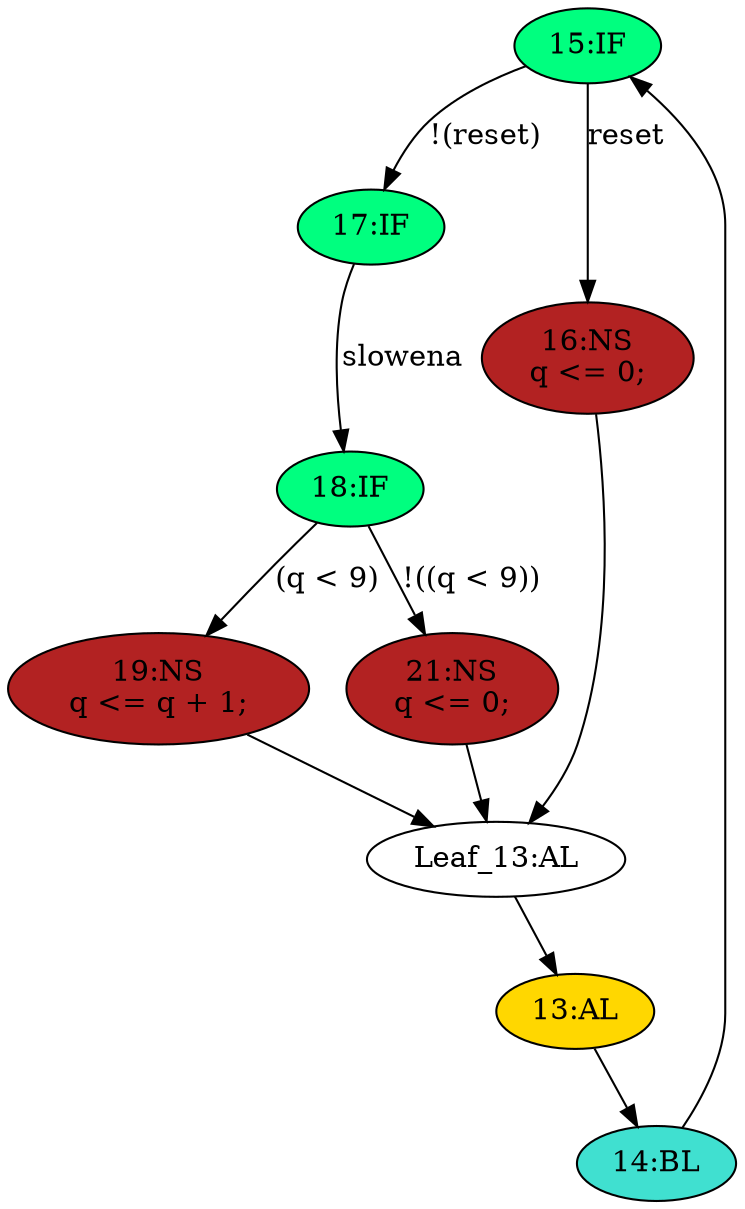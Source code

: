 strict digraph "compose( ,  )" {
	node [label="\N"];
	"15:IF"	[ast="<pyverilog.vparser.ast.IfStatement object at 0x7f7563177390>",
		fillcolor=springgreen,
		label="15:IF",
		statements="[]",
		style=filled,
		typ=IfStatement];
	"17:IF"	[ast="<pyverilog.vparser.ast.IfStatement object at 0x7f7563163790>",
		fillcolor=springgreen,
		label="17:IF",
		statements="[]",
		style=filled,
		typ=IfStatement];
	"15:IF" -> "17:IF"	[cond="['reset']",
		label="!(reset)",
		lineno=15];
	"16:NS"	[ast="<pyverilog.vparser.ast.NonblockingSubstitution object at 0x7f7563116910>",
		fillcolor=firebrick,
		label="16:NS
q <= 0;",
		statements="[<pyverilog.vparser.ast.NonblockingSubstitution object at 0x7f7563116910>]",
		style=filled,
		typ=NonblockingSubstitution];
	"15:IF" -> "16:NS"	[cond="['reset']",
		label=reset,
		lineno=15];
	"18:IF"	[ast="<pyverilog.vparser.ast.IfStatement object at 0x7f756310ecd0>",
		fillcolor=springgreen,
		label="18:IF",
		statements="[]",
		style=filled,
		typ=IfStatement];
	"17:IF" -> "18:IF"	[cond="['slowena']",
		label=slowena,
		lineno=17];
	"14:BL"	[ast="<pyverilog.vparser.ast.Block object at 0x7f75631f50d0>",
		fillcolor=turquoise,
		label="14:BL",
		statements="[]",
		style=filled,
		typ=Block];
	"14:BL" -> "15:IF"	[cond="[]",
		lineno=None];
	"Leaf_13:AL"	[def_var="['q']",
		label="Leaf_13:AL"];
	"16:NS" -> "Leaf_13:AL"	[cond="[]",
		lineno=None];
	"19:NS"	[ast="<pyverilog.vparser.ast.NonblockingSubstitution object at 0x7f756310ebd0>",
		fillcolor=firebrick,
		label="19:NS
q <= q + 1;",
		statements="[<pyverilog.vparser.ast.NonblockingSubstitution object at 0x7f756310ebd0>]",
		style=filled,
		typ=NonblockingSubstitution];
	"18:IF" -> "19:NS"	[cond="['q']",
		label="(q < 9)",
		lineno=18];
	"21:NS"	[ast="<pyverilog.vparser.ast.NonblockingSubstitution object at 0x7f7563171650>",
		fillcolor=firebrick,
		label="21:NS
q <= 0;",
		statements="[<pyverilog.vparser.ast.NonblockingSubstitution object at 0x7f7563171650>]",
		style=filled,
		typ=NonblockingSubstitution];
	"18:IF" -> "21:NS"	[cond="['q']",
		label="!((q < 9))",
		lineno=18];
	"19:NS" -> "Leaf_13:AL"	[cond="[]",
		lineno=None];
	"13:AL"	[ast="<pyverilog.vparser.ast.Always object at 0x7f75631f5390>",
		clk_sens=True,
		fillcolor=gold,
		label="13:AL",
		sens="['clk']",
		statements="[]",
		style=filled,
		typ=Always,
		use_var="['reset', 'q', 'slowena']"];
	"Leaf_13:AL" -> "13:AL";
	"13:AL" -> "14:BL"	[cond="[]",
		lineno=None];
	"21:NS" -> "Leaf_13:AL"	[cond="[]",
		lineno=None];
}
